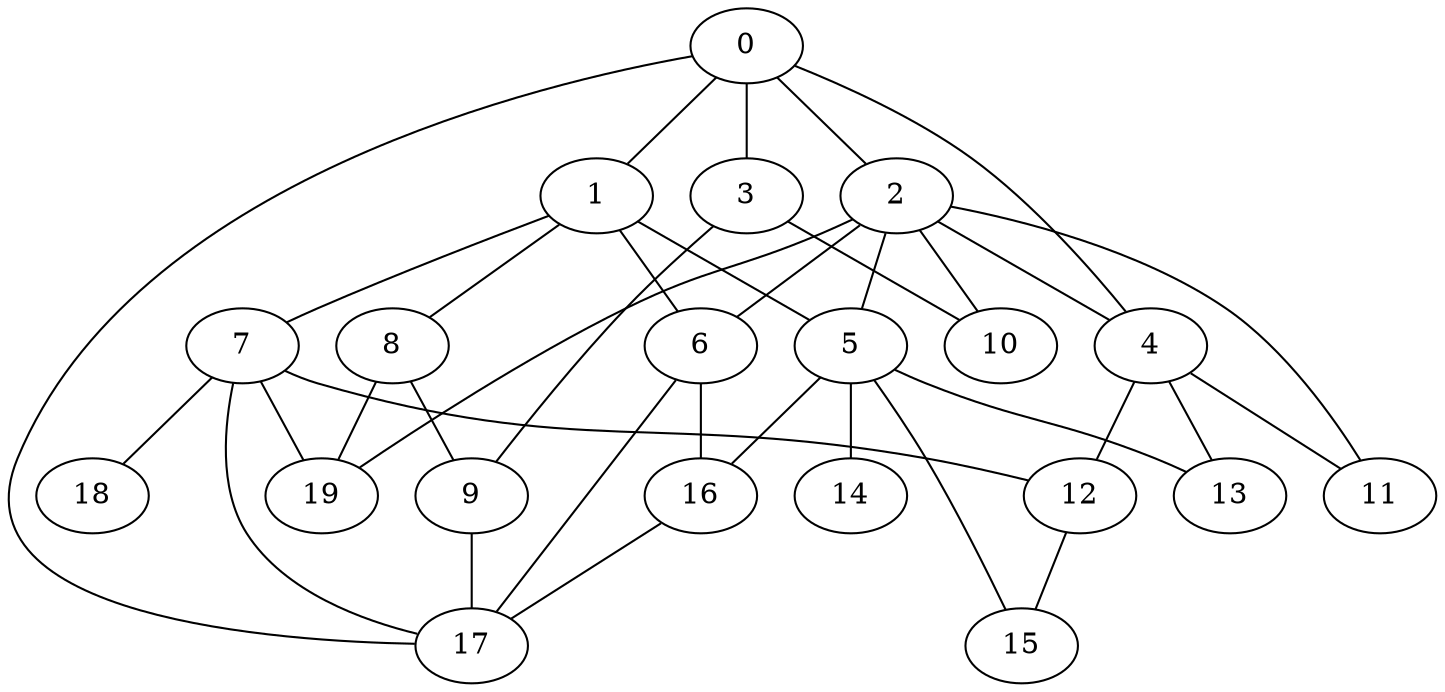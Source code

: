 
graph graphname {
    0 -- 1
0 -- 2
0 -- 3
0 -- 4
0 -- 17
1 -- 8
1 -- 5
1 -- 6
1 -- 7
2 -- 5
2 -- 6
2 -- 19
2 -- 11
2 -- 10
2 -- 4
3 -- 9
3 -- 10
4 -- 11
4 -- 12
4 -- 13
5 -- 13
5 -- 14
5 -- 15
5 -- 16
6 -- 16
6 -- 17
7 -- 18
7 -- 19
7 -- 17
7 -- 12
8 -- 19
8 -- 9
9 -- 17
12 -- 15
16 -- 17

}
